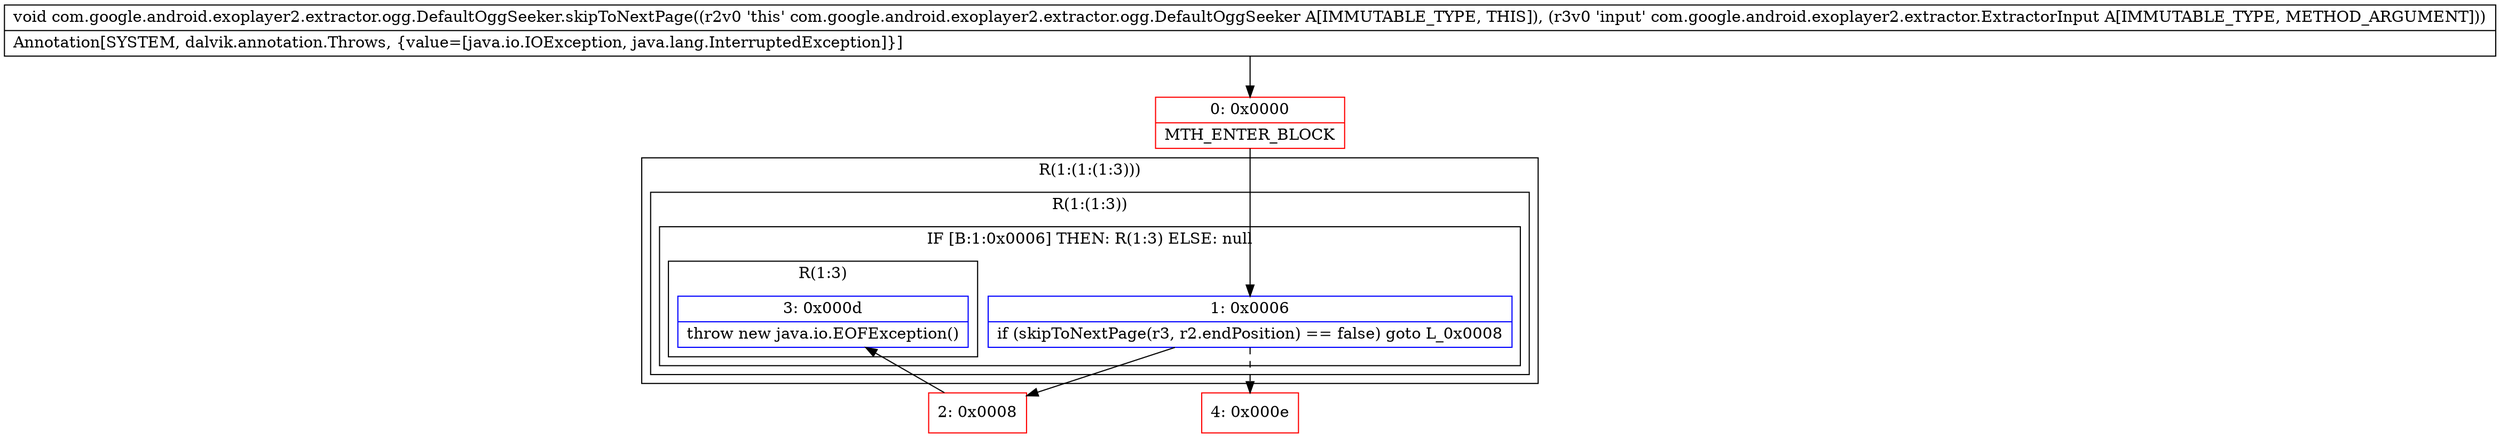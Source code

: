 digraph "CFG forcom.google.android.exoplayer2.extractor.ogg.DefaultOggSeeker.skipToNextPage(Lcom\/google\/android\/exoplayer2\/extractor\/ExtractorInput;)V" {
subgraph cluster_Region_970603662 {
label = "R(1:(1:(1:3)))";
node [shape=record,color=blue];
subgraph cluster_Region_236832337 {
label = "R(1:(1:3))";
node [shape=record,color=blue];
subgraph cluster_IfRegion_1729946939 {
label = "IF [B:1:0x0006] THEN: R(1:3) ELSE: null";
node [shape=record,color=blue];
Node_1 [shape=record,label="{1\:\ 0x0006|if (skipToNextPage(r3, r2.endPosition) == false) goto L_0x0008\l}"];
subgraph cluster_Region_443216954 {
label = "R(1:3)";
node [shape=record,color=blue];
Node_3 [shape=record,label="{3\:\ 0x000d|throw new java.io.EOFException()\l}"];
}
}
}
}
Node_0 [shape=record,color=red,label="{0\:\ 0x0000|MTH_ENTER_BLOCK\l}"];
Node_2 [shape=record,color=red,label="{2\:\ 0x0008}"];
Node_4 [shape=record,color=red,label="{4\:\ 0x000e}"];
MethodNode[shape=record,label="{void com.google.android.exoplayer2.extractor.ogg.DefaultOggSeeker.skipToNextPage((r2v0 'this' com.google.android.exoplayer2.extractor.ogg.DefaultOggSeeker A[IMMUTABLE_TYPE, THIS]), (r3v0 'input' com.google.android.exoplayer2.extractor.ExtractorInput A[IMMUTABLE_TYPE, METHOD_ARGUMENT]))  | Annotation[SYSTEM, dalvik.annotation.Throws, \{value=[java.io.IOException, java.lang.InterruptedException]\}]\l}"];
MethodNode -> Node_0;
Node_1 -> Node_2;
Node_1 -> Node_4[style=dashed];
Node_0 -> Node_1;
Node_2 -> Node_3;
}

